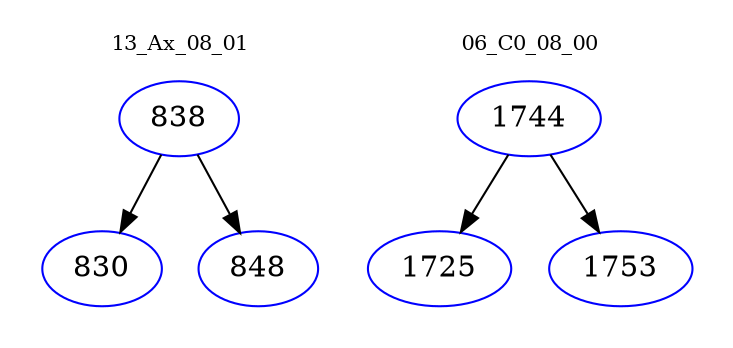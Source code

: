 digraph{
subgraph cluster_0 {
color = white
label = "13_Ax_08_01";
fontsize=10;
T0_838 [label="838", color="blue"]
T0_838 -> T0_830 [color="black"]
T0_830 [label="830", color="blue"]
T0_838 -> T0_848 [color="black"]
T0_848 [label="848", color="blue"]
}
subgraph cluster_1 {
color = white
label = "06_C0_08_00";
fontsize=10;
T1_1744 [label="1744", color="blue"]
T1_1744 -> T1_1725 [color="black"]
T1_1725 [label="1725", color="blue"]
T1_1744 -> T1_1753 [color="black"]
T1_1753 [label="1753", color="blue"]
}
}
